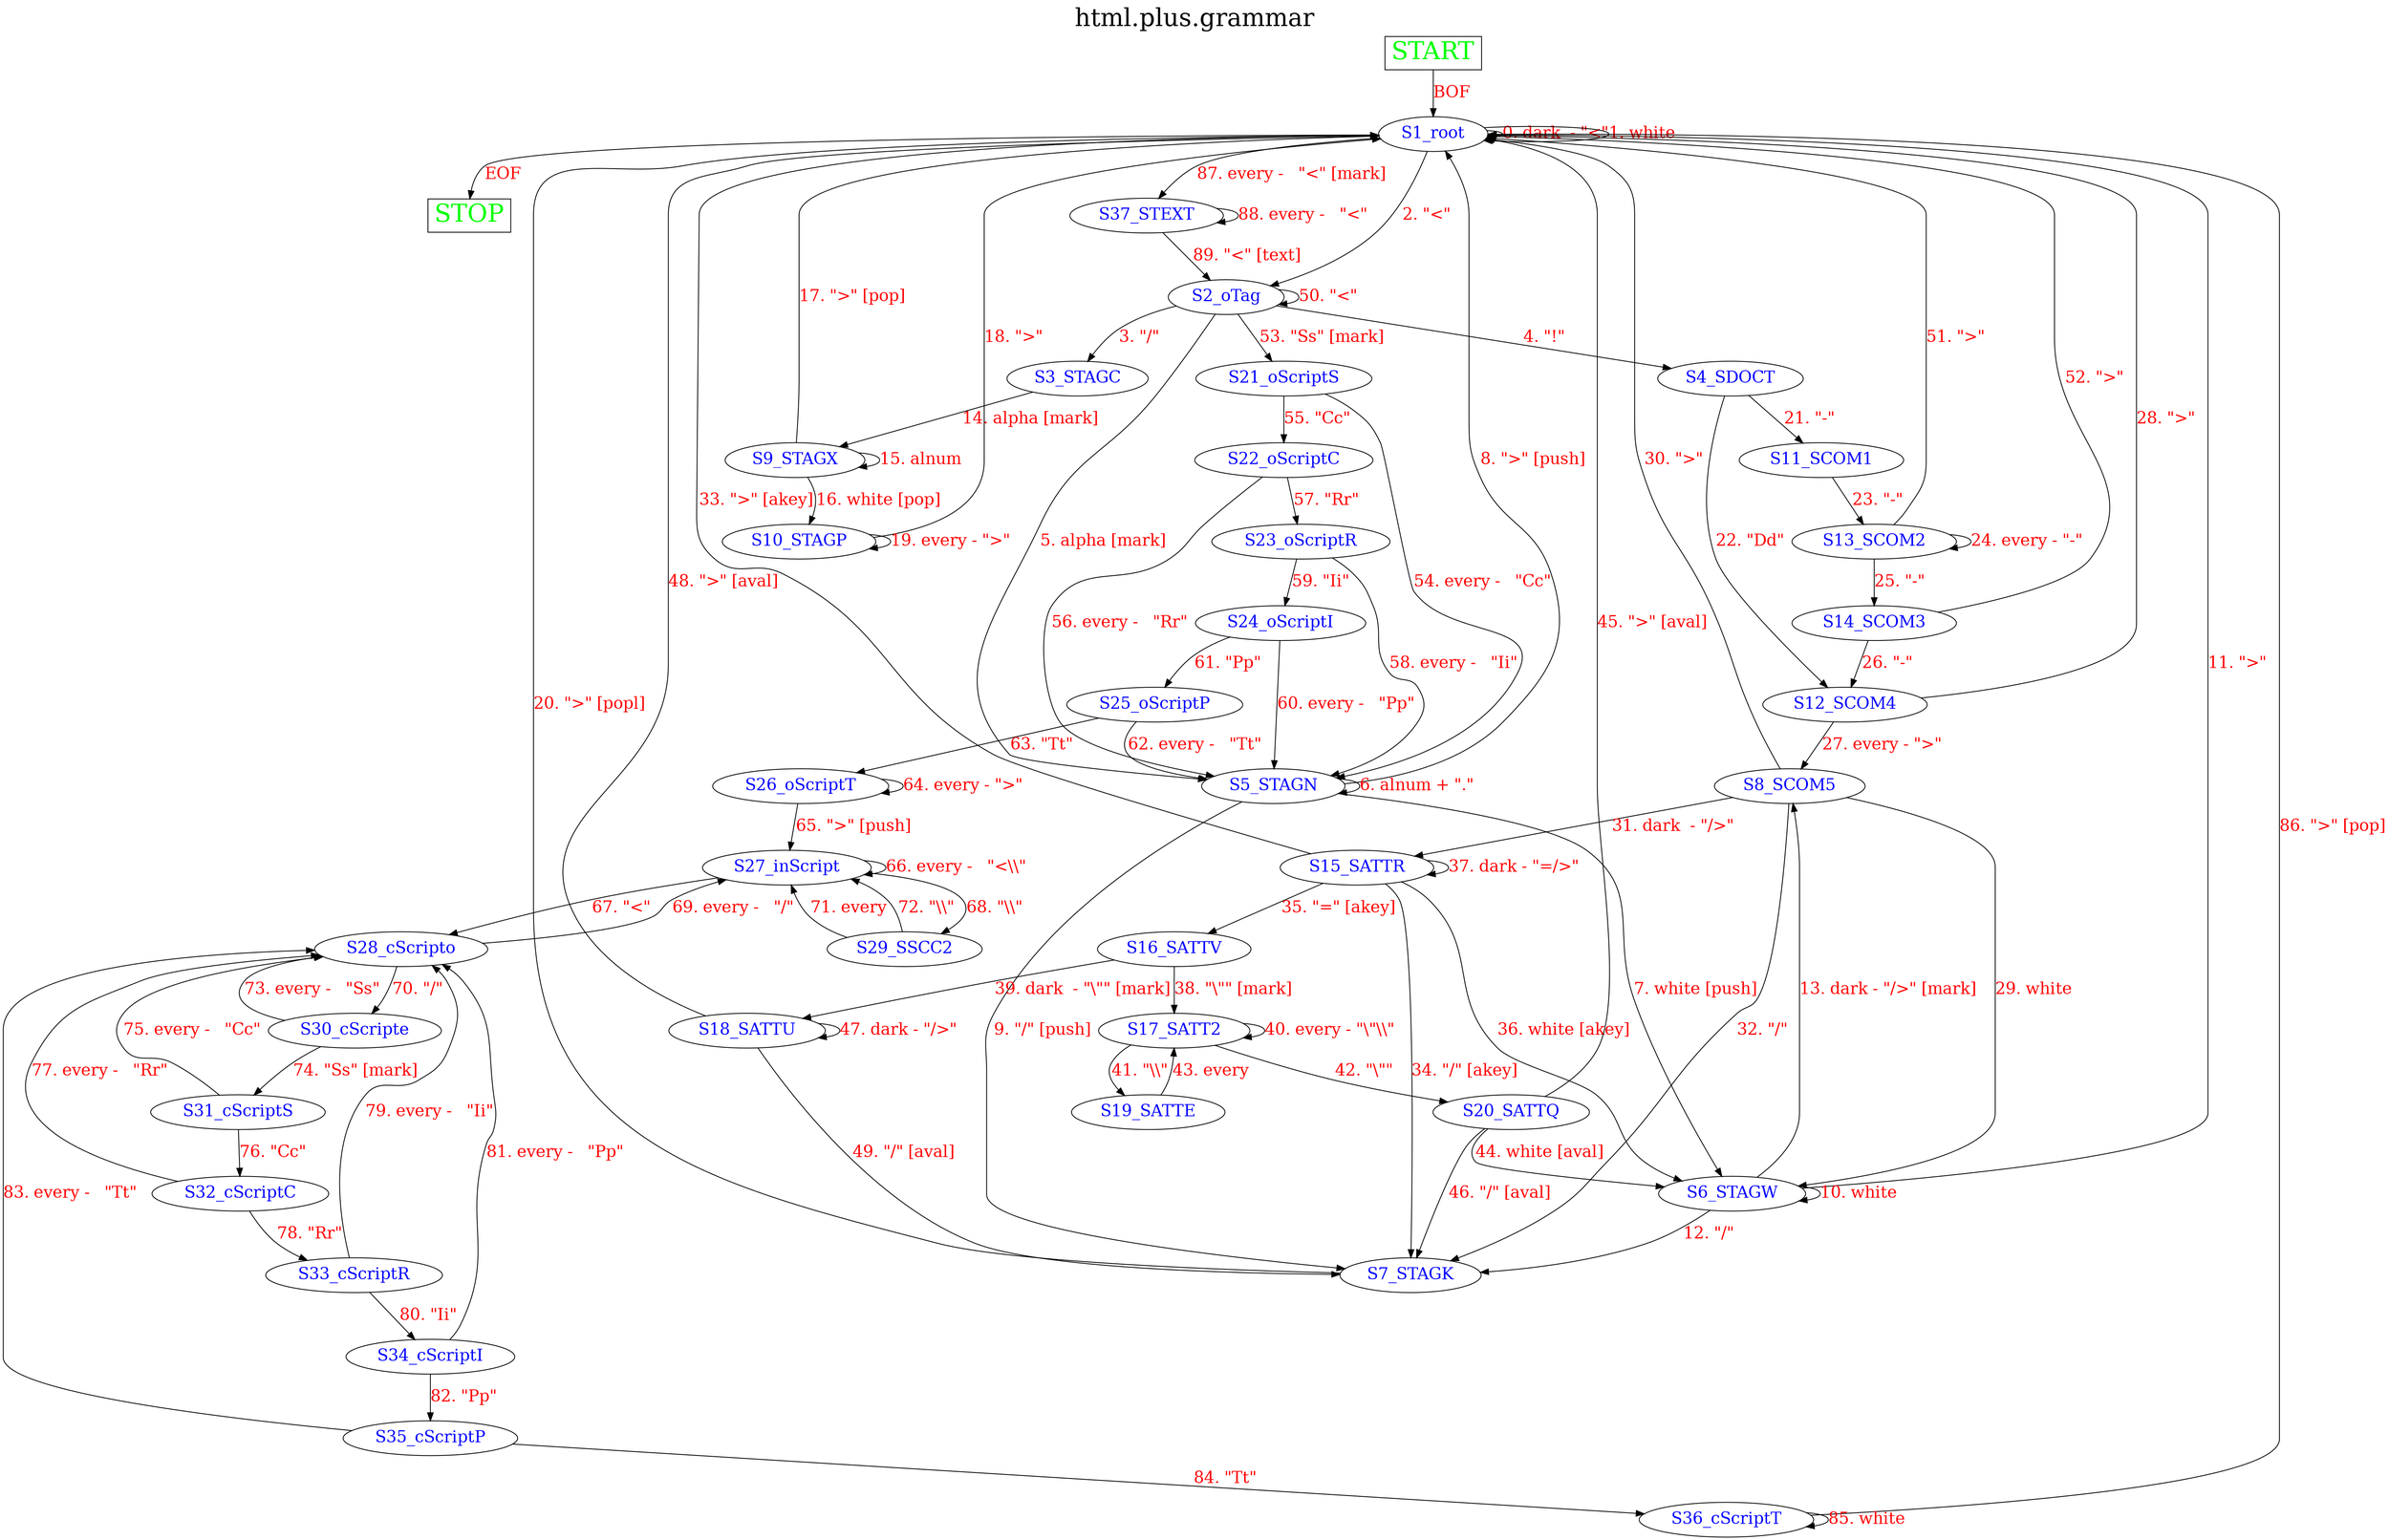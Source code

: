 
digraph G {
	rankdir=TB;
	fontsize=30;

	edge[fontsize=20, fontcolor=red];
	node[fontsize=20, fontcolor=blue];

	label="html.plus.grammar";
	labelloc=top;
	labeljust=center;

	START [shape=box, fontsize=30, fontcolor=green];
	STOP [shape=box, fontsize=30, fontcolor=green];

    S1_root -> S1_root[label="0. dark  - \"<\""];
    S1_root -> S1_root[label="1. white"];
    S1_root -> S2_oTag[label="2. \"<\""];
    S2_oTag -> S3_STAGC[label="3. \"/\""];
    S2_oTag -> S4_SDOCT[label="4. \"!\""];
    S2_oTag -> S5_STAGN[label="5. alpha [mark]"];
    S5_STAGN -> S5_STAGN[label="6. alnum + \".\""];
    S5_STAGN -> S6_STAGW[label="7. white [push]"];
    S5_STAGN -> S1_root[label="8. \">\" [push]"];
    S5_STAGN -> S7_STAGK[label="9. \"/\" [push]"];
    S6_STAGW -> S6_STAGW[label="10. white"];
    S6_STAGW -> S1_root[label="11. \">\""];
    S6_STAGW -> S7_STAGK[label="12. \"/\""];
    S6_STAGW -> S8_SCOM5[label="13. dark - \"/>\" [mark]"];
    S3_STAGC -> S9_STAGX[label="14. alpha [mark]"];
    S9_STAGX -> S9_STAGX[label="15. alnum"];
    S9_STAGX -> S10_STAGP[label="16. white [pop]"];
    S9_STAGX -> S1_root[label="17. \">\" [pop]"];
    S10_STAGP -> S1_root[label="18. \">\""];
    S10_STAGP -> S10_STAGP[label="19. every - \">\""];
    S7_STAGK -> S1_root[label="20. \">\" [popl]"];
    S4_SDOCT -> S11_SCOM1[label="21. \"-\""];
    S4_SDOCT -> S12_SCOM4[label="22. \"Dd\""];
    S11_SCOM1 -> S13_SCOM2[label="23. \"-\""];
    S13_SCOM2 -> S13_SCOM2[label="24. every - \"-\""];
    S13_SCOM2 -> S14_SCOM3[label="25. \"-\""];
    S14_SCOM3 -> S12_SCOM4[label="26. \"-\""];
    S12_SCOM4 -> S8_SCOM5[label="27. every - \">\""];
    S12_SCOM4 -> S1_root[label="28. \">\""];
    S8_SCOM5 -> S6_STAGW[label="29. white"];
    S8_SCOM5 -> S1_root[label="30. \">\""];
    S8_SCOM5 -> S15_SATTR[label="31. dark  - \"/>\""];
    S8_SCOM5 -> S7_STAGK[label="32. \"/\""];
    S15_SATTR -> S1_root[label="33. \">\" [akey]"];
    S15_SATTR -> S7_STAGK[label="34. \"/\" [akey]"];
    S15_SATTR -> S16_SATTV[label="35. \"=\" [akey]"];
    S15_SATTR -> S6_STAGW[label="36. white [akey]"];
    S15_SATTR -> S15_SATTR[label="37. dark - \"=/>\""];
    S16_SATTV -> S17_SATT2[label="38. \"\\\"\" [mark]"];
    S16_SATTV -> S18_SATTU[label="39. dark  - \"\\\"\" [mark]"];
    S17_SATT2 -> S17_SATT2[label="40. every - \"\\\"\\\\\""];
    S17_SATT2 -> S19_SATTE[label="41. \"\\\\\""];
    S17_SATT2 -> S20_SATTQ[label="42. \"\\\"\""];
    S19_SATTE -> S17_SATT2[label="43. every"];
    S20_SATTQ -> S6_STAGW[label="44. white [aval]"];
    S20_SATTQ -> S1_root[label="45. \">\" [aval]"];
    S20_SATTQ -> S7_STAGK[label="46. \"/\" [aval]"];
    S18_SATTU -> S18_SATTU[label="47. dark - \"/>\""];
    S18_SATTU -> S1_root[label="48. \">\" [aval]"];
    S18_SATTU -> S7_STAGK[label="49. \"/\" [aval]"];
    S2_oTag -> S2_oTag[label="50. \"<\""];
    S13_SCOM2 -> S1_root[label="51. \">\""];
    S14_SCOM3 -> S1_root[label="52. \">\""];
    S2_oTag -> S21_oScriptS[label="53. \"Ss\" [mark]"];
    S21_oScriptS -> S5_STAGN[label="54. every -   \"Cc\""];
    S21_oScriptS -> S22_oScriptC[label="55. \"Cc\""];
    S22_oScriptC -> S5_STAGN[label="56. every -   \"Rr\""];
    S22_oScriptC -> S23_oScriptR[label="57. \"Rr\""];
    S23_oScriptR -> S5_STAGN[label="58. every -   \"Ii\""];
    S23_oScriptR -> S24_oScriptI[label="59. \"Ii\""];
    S24_oScriptI -> S5_STAGN[label="60. every -   \"Pp\""];
    S24_oScriptI -> S25_oScriptP[label="61. \"Pp\""];
    S25_oScriptP -> S5_STAGN[label="62. every -   \"Tt\""];
    S25_oScriptP -> S26_oScriptT[label="63. \"Tt\""];
    S26_oScriptT -> S26_oScriptT[label="64. every - \">\""];
    S26_oScriptT -> S27_inScript[label="65. \">\" [push]"];
    S27_inScript -> S27_inScript[label="66. every -   \"<\\\\\""];
    S27_inScript -> S28_cScripto[label="67. \"<\""];
    S27_inScript -> S29_SSCC2[label="68. \"\\\\\""];
    S28_cScripto -> S27_inScript[label="69. every -   \"/\""];
    S28_cScripto -> S30_cScripte[label="70. \"/\""];
    S29_SSCC2 -> S27_inScript[label="71. every"];
    S29_SSCC2 -> S27_inScript[label="72. \"\\\\\""];
    S30_cScripte -> S28_cScripto[label="73. every -   \"Ss\""];
    S30_cScripte -> S31_cScriptS[label="74. \"Ss\" [mark]"];
    S31_cScriptS -> S28_cScripto[label="75. every -   \"Cc\""];
    S31_cScriptS -> S32_cScriptC[label="76. \"Cc\""];
    S32_cScriptC -> S28_cScripto[label="77. every -   \"Rr\""];
    S32_cScriptC -> S33_cScriptR[label="78. \"Rr\""];
    S33_cScriptR -> S28_cScripto[label="79. every -   \"Ii\""];
    S33_cScriptR -> S34_cScriptI[label="80. \"Ii\""];
    S34_cScriptI -> S28_cScripto[label="81. every -   \"Pp\""];
    S34_cScriptI -> S35_cScriptP[label="82. \"Pp\""];
    S35_cScriptP -> S28_cScripto[label="83. every -   \"Tt\""];
    S35_cScriptP -> S36_cScriptT[label="84. \"Tt\""];
    S36_cScriptT -> S36_cScriptT[label="85. white"];
    S36_cScriptT -> S1_root[label="86. \">\" [pop]"];
    S1_root -> S37_STEXT[label="87. every -   \"<\" [mark]"];
    S37_STEXT -> S37_STEXT[label="88. every -   \"<\""];
    S37_STEXT -> S2_oTag[label="89. \"<\" [text]"];
    START -> S1_root[label="BOF"];
    S1_root -> STOP[label="EOF"];
}